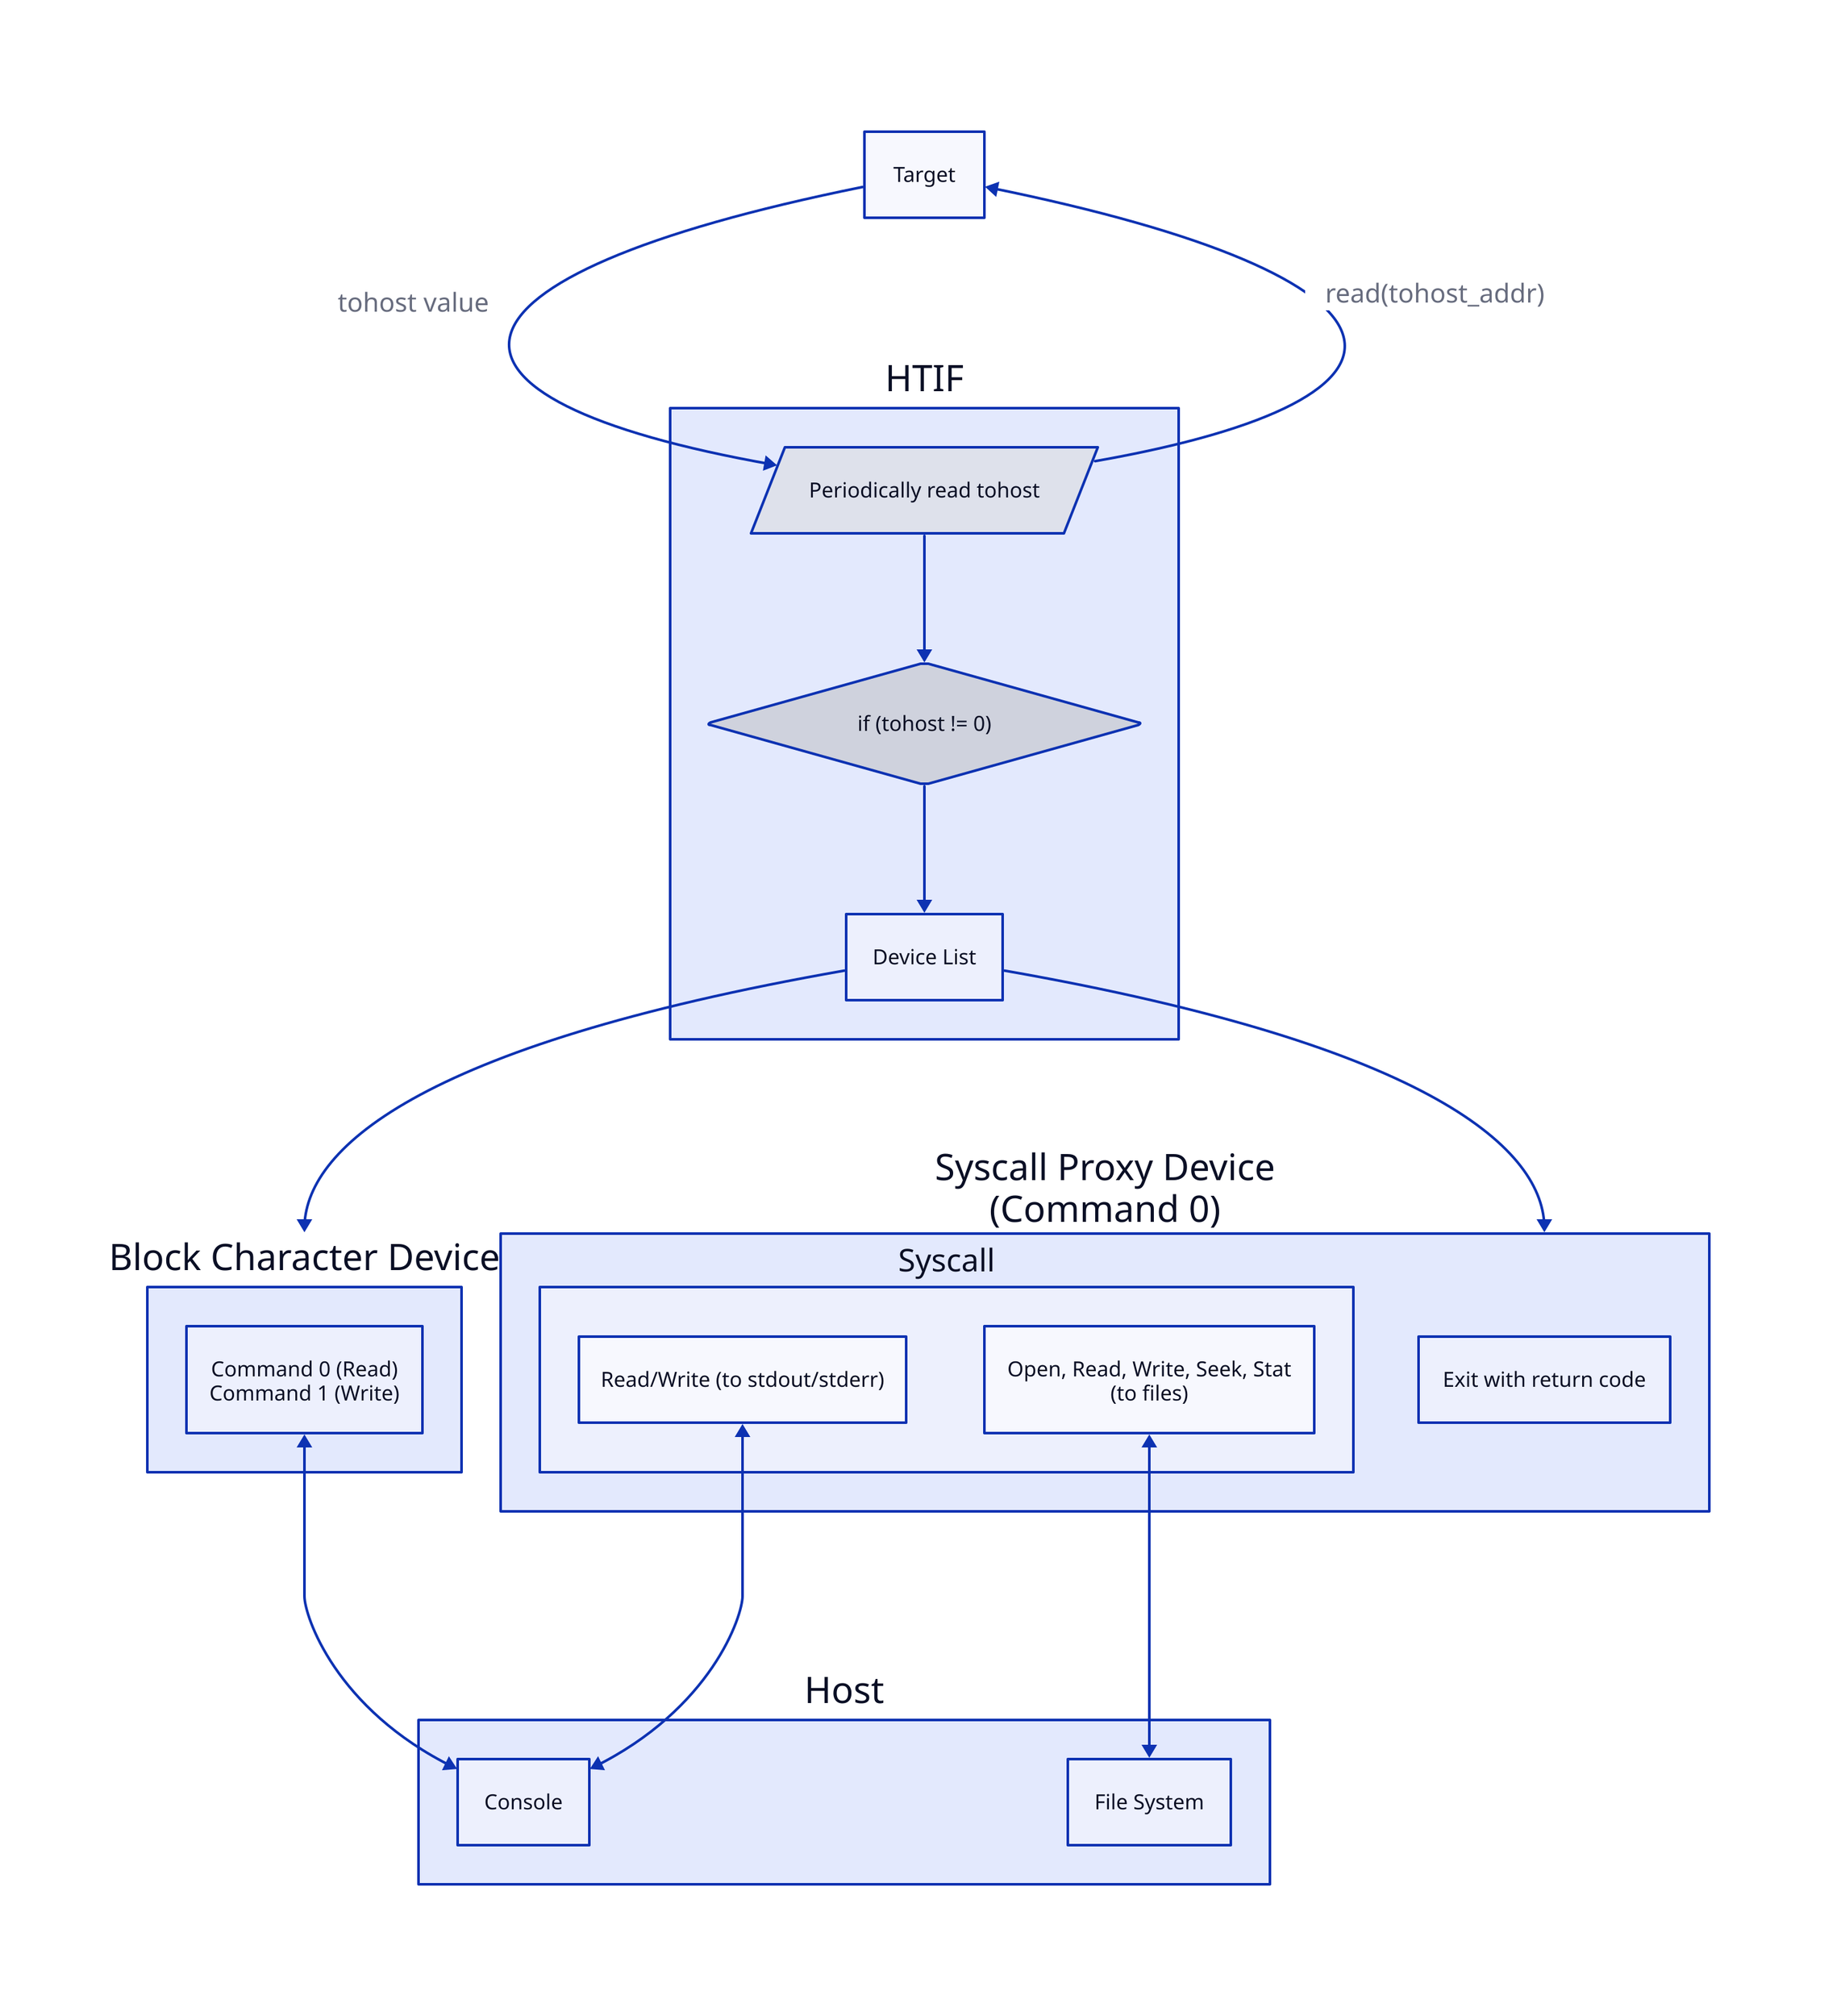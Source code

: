 direction: down
#**.style.font-size: 30

target {
  label: "Target"
}

htif: HTIF {
  query {
    label: "Periodically read tohost"
    shape: parallelogram
  }
  act: {
    label: "if (tohost != 0)"
    style.font: mono
    shape: diamond
  }
  list: Device List
}

bcd: Block Character Device {
  rw: {
    label: "Command 0 (Read)\nCommand 1 (Write)"
  }
}

syscall_proxy: Syscall Proxy Device\n(Command 0) {
  syscall: Syscall {
    print: Read/Write (to stdout/stderr)
    etc: Open, Read, Write, Seek, Stat\n(to files)
  }
  exit: Exit with return code
}

host: Host {
  console: Console
  fs: File System
}

target -> htif.query {
  label: tohost value
  style.font: mono
  style.font-size: 20
}

htif.query -> target: {
  label: read(tohost_addr)
  style.font: mono
  style.font-size: 20
}

htif.act -> htif.list
htif.query -> htif.act

htif.list -> syscall_proxy
htif.list -> bcd
bcd.rw <-> host.console
syscall_proxy.syscall.print <-> host.console
syscall_proxy.syscall.etc <-> host.fs
